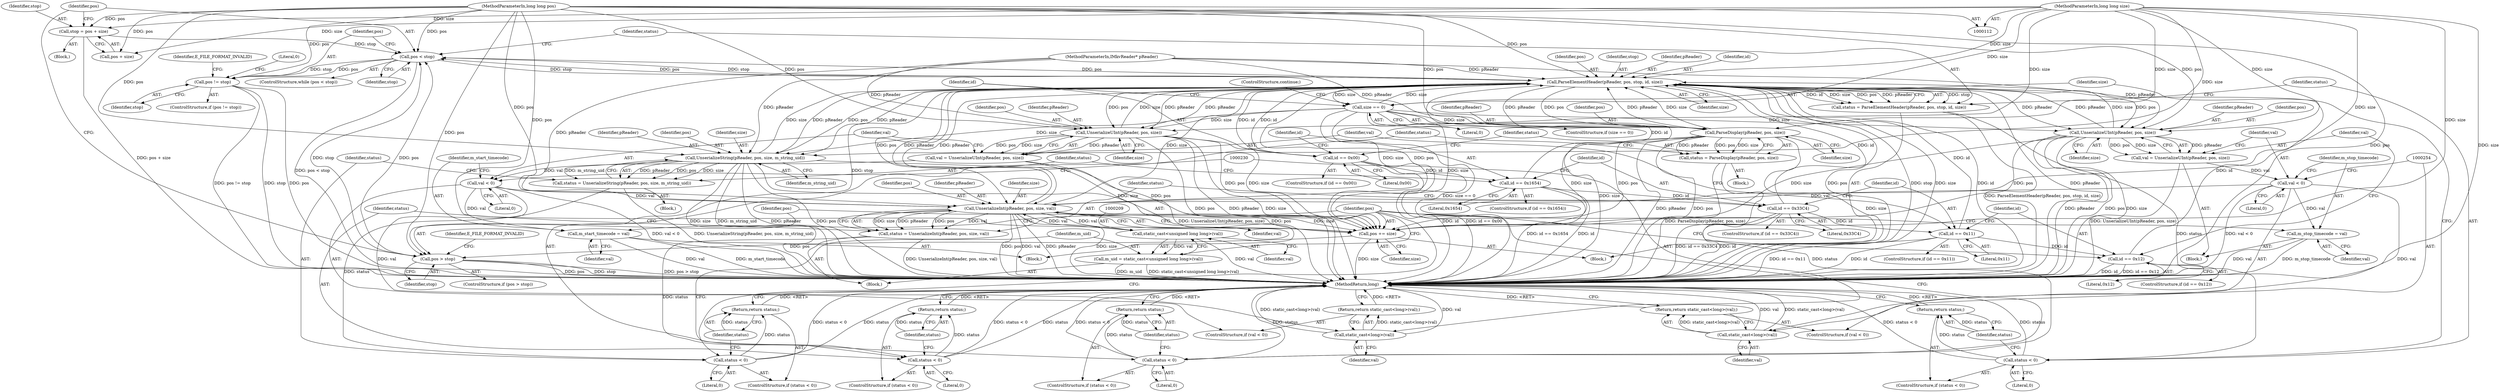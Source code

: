 digraph "0_Android_cc274e2abe8b2a6698a5c47d8aa4bb45f1f9538d_38@integer" {
"1000118" [label="(Call,stop = pos + size)"];
"1000114" [label="(MethodParameterIn,long long pos)"];
"1000115" [label="(MethodParameterIn,long long size)"];
"1000124" [label="(Call,pos < stop)"];
"1000133" [label="(Call,ParseElementHeader(pReader, pos, stop, id, size))"];
"1000131" [label="(Call,status = ParseElementHeader(pReader, pos, stop, id, size))"];
"1000140" [label="(Call,status < 0)"];
"1000143" [label="(Return,return status;)"];
"1000146" [label="(Call,size == 0)"];
"1000157" [label="(Call,ParseDisplay(pReader, pos, size))"];
"1000155" [label="(Call,status = ParseDisplay(pReader, pos, size))"];
"1000162" [label="(Call,status < 0)"];
"1000165" [label="(Return,return status;)"];
"1000259" [label="(Call,pos += size)"];
"1000263" [label="(Call,pos > stop)"];
"1000175" [label="(Call,UnserializeString(pReader, pos, size, m_string_uid))"];
"1000173" [label="(Call,status = UnserializeString(pReader, pos, size, m_string_uid))"];
"1000181" [label="(Call,status < 0)"];
"1000184" [label="(Return,return status;)"];
"1000195" [label="(Call,UnserializeInt(pReader, pos, size, val))"];
"1000193" [label="(Call,status = UnserializeInt(pReader, pos, size, val))"];
"1000201" [label="(Call,status < 0)"];
"1000204" [label="(Return,return status;)"];
"1000208" [label="(Call,static_cast<unsigned long long>(val))"];
"1000206" [label="(Call,m_uid = static_cast<unsigned long long>(val))"];
"1000220" [label="(Call,UnserializeUInt(pReader, pos, size))"];
"1000218" [label="(Call,val = UnserializeUInt(pReader, pos, size))"];
"1000225" [label="(Call,val < 0)"];
"1000229" [label="(Call,static_cast<long>(val))"];
"1000228" [label="(Return,return static_cast<long>(val);)"];
"1000232" [label="(Call,m_start_timecode = val)"];
"1000244" [label="(Call,UnserializeUInt(pReader, pos, size))"];
"1000242" [label="(Call,val = UnserializeUInt(pReader, pos, size))"];
"1000249" [label="(Call,val < 0)"];
"1000253" [label="(Call,static_cast<long>(val))"];
"1000252" [label="(Return,return static_cast<long>(val);)"];
"1000256" [label="(Call,m_stop_timecode = val)"];
"1000151" [label="(Call,id == 0x00)"];
"1000169" [label="(Call,id == 0x1654)"];
"1000188" [label="(Call,id == 0x33C4)"];
"1000213" [label="(Call,id == 0x11)"];
"1000237" [label="(Call,id == 0x12)"];
"1000269" [label="(Call,pos != stop)"];
"1000222" [label="(Identifier,pos)"];
"1000273" [label="(Identifier,E_FILE_FORMAT_INVALID)"];
"1000188" [label="(Call,id == 0x33C4)"];
"1000240" [label="(Block,)"];
"1000116" [label="(Block,)"];
"1000183" [label="(Literal,0)"];
"1000262" [label="(ControlStructure,if (pos > stop))"];
"1000205" [label="(Identifier,status)"];
"1000219" [label="(Identifier,val)"];
"1000199" [label="(Identifier,val)"];
"1000125" [label="(Identifier,pos)"];
"1000194" [label="(Identifier,status)"];
"1000257" [label="(Identifier,m_stop_timecode)"];
"1000231" [label="(Identifier,val)"];
"1000208" [label="(Call,static_cast<unsigned long long>(val))"];
"1000119" [label="(Identifier,stop)"];
"1000133" [label="(Call,ParseElementHeader(pReader, pos, stop, id, size))"];
"1000270" [label="(Identifier,pos)"];
"1000134" [label="(Identifier,pReader)"];
"1000166" [label="(Identifier,status)"];
"1000202" [label="(Identifier,status)"];
"1000140" [label="(Call,status < 0)"];
"1000227" [label="(Literal,0)"];
"1000172" [label="(Block,)"];
"1000271" [label="(Identifier,stop)"];
"1000256" [label="(Call,m_stop_timecode = val)"];
"1000143" [label="(Return,return status;)"];
"1000250" [label="(Identifier,val)"];
"1000232" [label="(Call,m_start_timecode = val)"];
"1000132" [label="(Identifier,status)"];
"1000131" [label="(Call,status = ParseElementHeader(pReader, pos, stop, id, size))"];
"1000258" [label="(Identifier,val)"];
"1000180" [label="(ControlStructure,if (status < 0))"];
"1000127" [label="(Block,)"];
"1000263" [label="(Call,pos > stop)"];
"1000269" [label="(Call,pos != stop)"];
"1000239" [label="(Literal,0x12)"];
"1000151" [label="(Call,id == 0x00)"];
"1000255" [label="(Identifier,val)"];
"1000200" [label="(ControlStructure,if (status < 0))"];
"1000246" [label="(Identifier,pos)"];
"1000113" [label="(MethodParameterIn,IMkvReader* pReader)"];
"1000181" [label="(Call,status < 0)"];
"1000223" [label="(Identifier,size)"];
"1000185" [label="(Identifier,status)"];
"1000249" [label="(Call,val < 0)"];
"1000137" [label="(Identifier,id)"];
"1000162" [label="(Call,status < 0)"];
"1000276" [label="(MethodReturn,long)"];
"1000135" [label="(Identifier,pos)"];
"1000204" [label="(Return,return status;)"];
"1000165" [label="(Return,return status;)"];
"1000215" [label="(Literal,0x11)"];
"1000164" [label="(Literal,0)"];
"1000267" [label="(Identifier,E_FILE_FORMAT_INVALID)"];
"1000171" [label="(Literal,0x1654)"];
"1000163" [label="(Identifier,status)"];
"1000243" [label="(Identifier,val)"];
"1000147" [label="(Identifier,size)"];
"1000177" [label="(Identifier,pos)"];
"1000216" [label="(Block,)"];
"1000149" [label="(ControlStructure,continue;)"];
"1000242" [label="(Call,val = UnserializeUInt(pReader, pos, size))"];
"1000244" [label="(Call,UnserializeUInt(pReader, pos, size))"];
"1000233" [label="(Identifier,m_start_timecode)"];
"1000168" [label="(ControlStructure,if (id == 0x1654))"];
"1000238" [label="(Identifier,id)"];
"1000248" [label="(ControlStructure,if (val < 0))"];
"1000170" [label="(Identifier,id)"];
"1000190" [label="(Literal,0x33C4)"];
"1000174" [label="(Identifier,status)"];
"1000158" [label="(Identifier,pReader)"];
"1000144" [label="(Identifier,status)"];
"1000114" [label="(MethodParameterIn,long long pos)"];
"1000193" [label="(Call,status = UnserializeInt(pReader, pos, size, val))"];
"1000178" [label="(Identifier,size)"];
"1000124" [label="(Call,pos < stop)"];
"1000138" [label="(Identifier,size)"];
"1000142" [label="(Literal,0)"];
"1000261" [label="(Identifier,size)"];
"1000169" [label="(Call,id == 0x1654)"];
"1000251" [label="(Literal,0)"];
"1000226" [label="(Identifier,val)"];
"1000206" [label="(Call,m_uid = static_cast<unsigned long long>(val))"];
"1000115" [label="(MethodParameterIn,long long size)"];
"1000176" [label="(Identifier,pReader)"];
"1000203" [label="(Literal,0)"];
"1000210" [label="(Identifier,val)"];
"1000236" [label="(ControlStructure,if (id == 0x12))"];
"1000264" [label="(Identifier,pos)"];
"1000120" [label="(Call,pos + size)"];
"1000161" [label="(ControlStructure,if (status < 0))"];
"1000139" [label="(ControlStructure,if (status < 0))"];
"1000150" [label="(ControlStructure,if (id == 0x00))"];
"1000253" [label="(Call,static_cast<long>(val))"];
"1000201" [label="(Call,status < 0)"];
"1000268" [label="(ControlStructure,if (pos != stop))"];
"1000145" [label="(ControlStructure,if (size == 0))"];
"1000265" [label="(Identifier,stop)"];
"1000220" [label="(Call,UnserializeUInt(pReader, pos, size))"];
"1000245" [label="(Identifier,pReader)"];
"1000153" [label="(Literal,0x00)"];
"1000197" [label="(Identifier,pos)"];
"1000157" [label="(Call,ParseDisplay(pReader, pos, size))"];
"1000123" [label="(ControlStructure,while (pos < stop))"];
"1000234" [label="(Identifier,val)"];
"1000136" [label="(Identifier,stop)"];
"1000155" [label="(Call,status = ParseDisplay(pReader, pos, size))"];
"1000252" [label="(Return,return static_cast<long>(val);)"];
"1000187" [label="(ControlStructure,if (id == 0x33C4))"];
"1000148" [label="(Literal,0)"];
"1000212" [label="(ControlStructure,if (id == 0x11))"];
"1000126" [label="(Identifier,stop)"];
"1000159" [label="(Identifier,pos)"];
"1000184" [label="(Return,return status;)"];
"1000218" [label="(Call,val = UnserializeUInt(pReader, pos, size))"];
"1000207" [label="(Identifier,m_uid)"];
"1000221" [label="(Identifier,pReader)"];
"1000214" [label="(Identifier,id)"];
"1000229" [label="(Call,static_cast<long>(val))"];
"1000237" [label="(Call,id == 0x12)"];
"1000228" [label="(Return,return static_cast<long>(val);)"];
"1000152" [label="(Identifier,id)"];
"1000196" [label="(Identifier,pReader)"];
"1000189" [label="(Identifier,id)"];
"1000225" [label="(Call,val < 0)"];
"1000118" [label="(Call,stop = pos + size)"];
"1000195" [label="(Call,UnserializeInt(pReader, pos, size, val))"];
"1000275" [label="(Literal,0)"];
"1000141" [label="(Identifier,status)"];
"1000247" [label="(Identifier,size)"];
"1000259" [label="(Call,pos += size)"];
"1000173" [label="(Call,status = UnserializeString(pReader, pos, size, m_string_uid))"];
"1000182" [label="(Identifier,status)"];
"1000156" [label="(Identifier,status)"];
"1000224" [label="(ControlStructure,if (val < 0))"];
"1000198" [label="(Identifier,size)"];
"1000191" [label="(Block,)"];
"1000179" [label="(Identifier,m_string_uid)"];
"1000160" [label="(Identifier,size)"];
"1000175" [label="(Call,UnserializeString(pReader, pos, size, m_string_uid))"];
"1000146" [label="(Call,size == 0)"];
"1000260" [label="(Identifier,pos)"];
"1000213" [label="(Call,id == 0x11)"];
"1000154" [label="(Block,)"];
"1000118" -> "1000116"  [label="AST: "];
"1000118" -> "1000120"  [label="CFG: "];
"1000119" -> "1000118"  [label="AST: "];
"1000120" -> "1000118"  [label="AST: "];
"1000125" -> "1000118"  [label="CFG: "];
"1000118" -> "1000276"  [label="DDG: pos + size"];
"1000114" -> "1000118"  [label="DDG: pos"];
"1000115" -> "1000118"  [label="DDG: size"];
"1000118" -> "1000124"  [label="DDG: stop"];
"1000114" -> "1000112"  [label="AST: "];
"1000114" -> "1000276"  [label="DDG: pos"];
"1000114" -> "1000120"  [label="DDG: pos"];
"1000114" -> "1000124"  [label="DDG: pos"];
"1000114" -> "1000133"  [label="DDG: pos"];
"1000114" -> "1000157"  [label="DDG: pos"];
"1000114" -> "1000175"  [label="DDG: pos"];
"1000114" -> "1000195"  [label="DDG: pos"];
"1000114" -> "1000220"  [label="DDG: pos"];
"1000114" -> "1000244"  [label="DDG: pos"];
"1000114" -> "1000259"  [label="DDG: pos"];
"1000114" -> "1000263"  [label="DDG: pos"];
"1000114" -> "1000269"  [label="DDG: pos"];
"1000115" -> "1000112"  [label="AST: "];
"1000115" -> "1000276"  [label="DDG: size"];
"1000115" -> "1000120"  [label="DDG: size"];
"1000115" -> "1000133"  [label="DDG: size"];
"1000115" -> "1000146"  [label="DDG: size"];
"1000115" -> "1000157"  [label="DDG: size"];
"1000115" -> "1000175"  [label="DDG: size"];
"1000115" -> "1000195"  [label="DDG: size"];
"1000115" -> "1000220"  [label="DDG: size"];
"1000115" -> "1000244"  [label="DDG: size"];
"1000115" -> "1000259"  [label="DDG: size"];
"1000124" -> "1000123"  [label="AST: "];
"1000124" -> "1000126"  [label="CFG: "];
"1000125" -> "1000124"  [label="AST: "];
"1000126" -> "1000124"  [label="AST: "];
"1000132" -> "1000124"  [label="CFG: "];
"1000270" -> "1000124"  [label="CFG: "];
"1000124" -> "1000276"  [label="DDG: pos < stop"];
"1000133" -> "1000124"  [label="DDG: pos"];
"1000133" -> "1000124"  [label="DDG: stop"];
"1000263" -> "1000124"  [label="DDG: pos"];
"1000263" -> "1000124"  [label="DDG: stop"];
"1000124" -> "1000133"  [label="DDG: pos"];
"1000124" -> "1000133"  [label="DDG: stop"];
"1000124" -> "1000269"  [label="DDG: pos"];
"1000124" -> "1000269"  [label="DDG: stop"];
"1000133" -> "1000131"  [label="AST: "];
"1000133" -> "1000138"  [label="CFG: "];
"1000134" -> "1000133"  [label="AST: "];
"1000135" -> "1000133"  [label="AST: "];
"1000136" -> "1000133"  [label="AST: "];
"1000137" -> "1000133"  [label="AST: "];
"1000138" -> "1000133"  [label="AST: "];
"1000131" -> "1000133"  [label="CFG: "];
"1000133" -> "1000276"  [label="DDG: pReader"];
"1000133" -> "1000276"  [label="DDG: pos"];
"1000133" -> "1000276"  [label="DDG: stop"];
"1000133" -> "1000276"  [label="DDG: size"];
"1000133" -> "1000276"  [label="DDG: id"];
"1000133" -> "1000131"  [label="DDG: stop"];
"1000133" -> "1000131"  [label="DDG: id"];
"1000133" -> "1000131"  [label="DDG: size"];
"1000133" -> "1000131"  [label="DDG: pos"];
"1000133" -> "1000131"  [label="DDG: pReader"];
"1000220" -> "1000133"  [label="DDG: pReader"];
"1000220" -> "1000133"  [label="DDG: size"];
"1000175" -> "1000133"  [label="DDG: pReader"];
"1000175" -> "1000133"  [label="DDG: size"];
"1000244" -> "1000133"  [label="DDG: pReader"];
"1000244" -> "1000133"  [label="DDG: size"];
"1000195" -> "1000133"  [label="DDG: pReader"];
"1000195" -> "1000133"  [label="DDG: size"];
"1000157" -> "1000133"  [label="DDG: pReader"];
"1000157" -> "1000133"  [label="DDG: size"];
"1000113" -> "1000133"  [label="DDG: pReader"];
"1000151" -> "1000133"  [label="DDG: id"];
"1000169" -> "1000133"  [label="DDG: id"];
"1000237" -> "1000133"  [label="DDG: id"];
"1000213" -> "1000133"  [label="DDG: id"];
"1000188" -> "1000133"  [label="DDG: id"];
"1000146" -> "1000133"  [label="DDG: size"];
"1000133" -> "1000146"  [label="DDG: size"];
"1000133" -> "1000151"  [label="DDG: id"];
"1000133" -> "1000157"  [label="DDG: pReader"];
"1000133" -> "1000157"  [label="DDG: pos"];
"1000133" -> "1000175"  [label="DDG: pReader"];
"1000133" -> "1000175"  [label="DDG: pos"];
"1000133" -> "1000195"  [label="DDG: pReader"];
"1000133" -> "1000195"  [label="DDG: pos"];
"1000133" -> "1000220"  [label="DDG: pReader"];
"1000133" -> "1000220"  [label="DDG: pos"];
"1000133" -> "1000244"  [label="DDG: pReader"];
"1000133" -> "1000244"  [label="DDG: pos"];
"1000133" -> "1000259"  [label="DDG: pos"];
"1000133" -> "1000263"  [label="DDG: stop"];
"1000131" -> "1000127"  [label="AST: "];
"1000132" -> "1000131"  [label="AST: "];
"1000141" -> "1000131"  [label="CFG: "];
"1000131" -> "1000276"  [label="DDG: ParseElementHeader(pReader, pos, stop, id, size)"];
"1000131" -> "1000140"  [label="DDG: status"];
"1000140" -> "1000139"  [label="AST: "];
"1000140" -> "1000142"  [label="CFG: "];
"1000141" -> "1000140"  [label="AST: "];
"1000142" -> "1000140"  [label="AST: "];
"1000144" -> "1000140"  [label="CFG: "];
"1000147" -> "1000140"  [label="CFG: "];
"1000140" -> "1000276"  [label="DDG: status"];
"1000140" -> "1000276"  [label="DDG: status < 0"];
"1000140" -> "1000143"  [label="DDG: status"];
"1000143" -> "1000139"  [label="AST: "];
"1000143" -> "1000144"  [label="CFG: "];
"1000144" -> "1000143"  [label="AST: "];
"1000276" -> "1000143"  [label="CFG: "];
"1000143" -> "1000276"  [label="DDG: <RET>"];
"1000144" -> "1000143"  [label="DDG: status"];
"1000146" -> "1000145"  [label="AST: "];
"1000146" -> "1000148"  [label="CFG: "];
"1000147" -> "1000146"  [label="AST: "];
"1000148" -> "1000146"  [label="AST: "];
"1000149" -> "1000146"  [label="CFG: "];
"1000152" -> "1000146"  [label="CFG: "];
"1000146" -> "1000276"  [label="DDG: size == 0"];
"1000146" -> "1000276"  [label="DDG: size"];
"1000146" -> "1000157"  [label="DDG: size"];
"1000146" -> "1000175"  [label="DDG: size"];
"1000146" -> "1000195"  [label="DDG: size"];
"1000146" -> "1000220"  [label="DDG: size"];
"1000146" -> "1000244"  [label="DDG: size"];
"1000146" -> "1000259"  [label="DDG: size"];
"1000157" -> "1000155"  [label="AST: "];
"1000157" -> "1000160"  [label="CFG: "];
"1000158" -> "1000157"  [label="AST: "];
"1000159" -> "1000157"  [label="AST: "];
"1000160" -> "1000157"  [label="AST: "];
"1000155" -> "1000157"  [label="CFG: "];
"1000157" -> "1000276"  [label="DDG: pos"];
"1000157" -> "1000276"  [label="DDG: size"];
"1000157" -> "1000276"  [label="DDG: pReader"];
"1000157" -> "1000155"  [label="DDG: pReader"];
"1000157" -> "1000155"  [label="DDG: pos"];
"1000157" -> "1000155"  [label="DDG: size"];
"1000113" -> "1000157"  [label="DDG: pReader"];
"1000157" -> "1000259"  [label="DDG: size"];
"1000157" -> "1000259"  [label="DDG: pos"];
"1000155" -> "1000154"  [label="AST: "];
"1000156" -> "1000155"  [label="AST: "];
"1000163" -> "1000155"  [label="CFG: "];
"1000155" -> "1000276"  [label="DDG: ParseDisplay(pReader, pos, size)"];
"1000155" -> "1000162"  [label="DDG: status"];
"1000162" -> "1000161"  [label="AST: "];
"1000162" -> "1000164"  [label="CFG: "];
"1000163" -> "1000162"  [label="AST: "];
"1000164" -> "1000162"  [label="AST: "];
"1000166" -> "1000162"  [label="CFG: "];
"1000260" -> "1000162"  [label="CFG: "];
"1000162" -> "1000276"  [label="DDG: status"];
"1000162" -> "1000276"  [label="DDG: status < 0"];
"1000162" -> "1000165"  [label="DDG: status"];
"1000165" -> "1000161"  [label="AST: "];
"1000165" -> "1000166"  [label="CFG: "];
"1000166" -> "1000165"  [label="AST: "];
"1000276" -> "1000165"  [label="CFG: "];
"1000165" -> "1000276"  [label="DDG: <RET>"];
"1000166" -> "1000165"  [label="DDG: status"];
"1000259" -> "1000127"  [label="AST: "];
"1000259" -> "1000261"  [label="CFG: "];
"1000260" -> "1000259"  [label="AST: "];
"1000261" -> "1000259"  [label="AST: "];
"1000264" -> "1000259"  [label="CFG: "];
"1000259" -> "1000276"  [label="DDG: size"];
"1000175" -> "1000259"  [label="DDG: size"];
"1000175" -> "1000259"  [label="DDG: pos"];
"1000220" -> "1000259"  [label="DDG: size"];
"1000220" -> "1000259"  [label="DDG: pos"];
"1000244" -> "1000259"  [label="DDG: size"];
"1000244" -> "1000259"  [label="DDG: pos"];
"1000195" -> "1000259"  [label="DDG: size"];
"1000195" -> "1000259"  [label="DDG: pos"];
"1000259" -> "1000263"  [label="DDG: pos"];
"1000263" -> "1000262"  [label="AST: "];
"1000263" -> "1000265"  [label="CFG: "];
"1000264" -> "1000263"  [label="AST: "];
"1000265" -> "1000263"  [label="AST: "];
"1000125" -> "1000263"  [label="CFG: "];
"1000267" -> "1000263"  [label="CFG: "];
"1000263" -> "1000276"  [label="DDG: stop"];
"1000263" -> "1000276"  [label="DDG: pos > stop"];
"1000263" -> "1000276"  [label="DDG: pos"];
"1000175" -> "1000173"  [label="AST: "];
"1000175" -> "1000179"  [label="CFG: "];
"1000176" -> "1000175"  [label="AST: "];
"1000177" -> "1000175"  [label="AST: "];
"1000178" -> "1000175"  [label="AST: "];
"1000179" -> "1000175"  [label="AST: "];
"1000173" -> "1000175"  [label="CFG: "];
"1000175" -> "1000276"  [label="DDG: size"];
"1000175" -> "1000276"  [label="DDG: m_string_uid"];
"1000175" -> "1000276"  [label="DDG: pReader"];
"1000175" -> "1000276"  [label="DDG: pos"];
"1000175" -> "1000173"  [label="DDG: pReader"];
"1000175" -> "1000173"  [label="DDG: pos"];
"1000175" -> "1000173"  [label="DDG: size"];
"1000175" -> "1000173"  [label="DDG: m_string_uid"];
"1000113" -> "1000175"  [label="DDG: pReader"];
"1000173" -> "1000172"  [label="AST: "];
"1000174" -> "1000173"  [label="AST: "];
"1000182" -> "1000173"  [label="CFG: "];
"1000173" -> "1000276"  [label="DDG: UnserializeString(pReader, pos, size, m_string_uid)"];
"1000173" -> "1000181"  [label="DDG: status"];
"1000181" -> "1000180"  [label="AST: "];
"1000181" -> "1000183"  [label="CFG: "];
"1000182" -> "1000181"  [label="AST: "];
"1000183" -> "1000181"  [label="AST: "];
"1000185" -> "1000181"  [label="CFG: "];
"1000260" -> "1000181"  [label="CFG: "];
"1000181" -> "1000276"  [label="DDG: status < 0"];
"1000181" -> "1000276"  [label="DDG: status"];
"1000181" -> "1000184"  [label="DDG: status"];
"1000184" -> "1000180"  [label="AST: "];
"1000184" -> "1000185"  [label="CFG: "];
"1000185" -> "1000184"  [label="AST: "];
"1000276" -> "1000184"  [label="CFG: "];
"1000184" -> "1000276"  [label="DDG: <RET>"];
"1000185" -> "1000184"  [label="DDG: status"];
"1000195" -> "1000193"  [label="AST: "];
"1000195" -> "1000199"  [label="CFG: "];
"1000196" -> "1000195"  [label="AST: "];
"1000197" -> "1000195"  [label="AST: "];
"1000198" -> "1000195"  [label="AST: "];
"1000199" -> "1000195"  [label="AST: "];
"1000193" -> "1000195"  [label="CFG: "];
"1000195" -> "1000276"  [label="DDG: pos"];
"1000195" -> "1000276"  [label="DDG: val"];
"1000195" -> "1000276"  [label="DDG: pReader"];
"1000195" -> "1000276"  [label="DDG: size"];
"1000195" -> "1000193"  [label="DDG: pReader"];
"1000195" -> "1000193"  [label="DDG: pos"];
"1000195" -> "1000193"  [label="DDG: size"];
"1000195" -> "1000193"  [label="DDG: val"];
"1000113" -> "1000195"  [label="DDG: pReader"];
"1000208" -> "1000195"  [label="DDG: val"];
"1000249" -> "1000195"  [label="DDG: val"];
"1000225" -> "1000195"  [label="DDG: val"];
"1000195" -> "1000208"  [label="DDG: val"];
"1000193" -> "1000191"  [label="AST: "];
"1000194" -> "1000193"  [label="AST: "];
"1000202" -> "1000193"  [label="CFG: "];
"1000193" -> "1000276"  [label="DDG: UnserializeInt(pReader, pos, size, val)"];
"1000193" -> "1000201"  [label="DDG: status"];
"1000201" -> "1000200"  [label="AST: "];
"1000201" -> "1000203"  [label="CFG: "];
"1000202" -> "1000201"  [label="AST: "];
"1000203" -> "1000201"  [label="AST: "];
"1000205" -> "1000201"  [label="CFG: "];
"1000207" -> "1000201"  [label="CFG: "];
"1000201" -> "1000276"  [label="DDG: status < 0"];
"1000201" -> "1000276"  [label="DDG: status"];
"1000201" -> "1000204"  [label="DDG: status"];
"1000204" -> "1000200"  [label="AST: "];
"1000204" -> "1000205"  [label="CFG: "];
"1000205" -> "1000204"  [label="AST: "];
"1000276" -> "1000204"  [label="CFG: "];
"1000204" -> "1000276"  [label="DDG: <RET>"];
"1000205" -> "1000204"  [label="DDG: status"];
"1000208" -> "1000206"  [label="AST: "];
"1000208" -> "1000210"  [label="CFG: "];
"1000209" -> "1000208"  [label="AST: "];
"1000210" -> "1000208"  [label="AST: "];
"1000206" -> "1000208"  [label="CFG: "];
"1000208" -> "1000276"  [label="DDG: val"];
"1000208" -> "1000206"  [label="DDG: val"];
"1000206" -> "1000191"  [label="AST: "];
"1000207" -> "1000206"  [label="AST: "];
"1000260" -> "1000206"  [label="CFG: "];
"1000206" -> "1000276"  [label="DDG: m_uid"];
"1000206" -> "1000276"  [label="DDG: static_cast<unsigned long long>(val)"];
"1000220" -> "1000218"  [label="AST: "];
"1000220" -> "1000223"  [label="CFG: "];
"1000221" -> "1000220"  [label="AST: "];
"1000222" -> "1000220"  [label="AST: "];
"1000223" -> "1000220"  [label="AST: "];
"1000218" -> "1000220"  [label="CFG: "];
"1000220" -> "1000276"  [label="DDG: pReader"];
"1000220" -> "1000276"  [label="DDG: size"];
"1000220" -> "1000276"  [label="DDG: pos"];
"1000220" -> "1000218"  [label="DDG: pReader"];
"1000220" -> "1000218"  [label="DDG: pos"];
"1000220" -> "1000218"  [label="DDG: size"];
"1000113" -> "1000220"  [label="DDG: pReader"];
"1000218" -> "1000216"  [label="AST: "];
"1000219" -> "1000218"  [label="AST: "];
"1000226" -> "1000218"  [label="CFG: "];
"1000218" -> "1000276"  [label="DDG: UnserializeUInt(pReader, pos, size)"];
"1000218" -> "1000225"  [label="DDG: val"];
"1000225" -> "1000224"  [label="AST: "];
"1000225" -> "1000227"  [label="CFG: "];
"1000226" -> "1000225"  [label="AST: "];
"1000227" -> "1000225"  [label="AST: "];
"1000230" -> "1000225"  [label="CFG: "];
"1000233" -> "1000225"  [label="CFG: "];
"1000225" -> "1000276"  [label="DDG: val < 0"];
"1000225" -> "1000229"  [label="DDG: val"];
"1000225" -> "1000232"  [label="DDG: val"];
"1000229" -> "1000228"  [label="AST: "];
"1000229" -> "1000231"  [label="CFG: "];
"1000230" -> "1000229"  [label="AST: "];
"1000231" -> "1000229"  [label="AST: "];
"1000228" -> "1000229"  [label="CFG: "];
"1000229" -> "1000276"  [label="DDG: static_cast<long>(val)"];
"1000229" -> "1000276"  [label="DDG: val"];
"1000229" -> "1000228"  [label="DDG: static_cast<long>(val)"];
"1000228" -> "1000224"  [label="AST: "];
"1000276" -> "1000228"  [label="CFG: "];
"1000228" -> "1000276"  [label="DDG: <RET>"];
"1000232" -> "1000216"  [label="AST: "];
"1000232" -> "1000234"  [label="CFG: "];
"1000233" -> "1000232"  [label="AST: "];
"1000234" -> "1000232"  [label="AST: "];
"1000260" -> "1000232"  [label="CFG: "];
"1000232" -> "1000276"  [label="DDG: m_start_timecode"];
"1000232" -> "1000276"  [label="DDG: val"];
"1000244" -> "1000242"  [label="AST: "];
"1000244" -> "1000247"  [label="CFG: "];
"1000245" -> "1000244"  [label="AST: "];
"1000246" -> "1000244"  [label="AST: "];
"1000247" -> "1000244"  [label="AST: "];
"1000242" -> "1000244"  [label="CFG: "];
"1000244" -> "1000276"  [label="DDG: pReader"];
"1000244" -> "1000276"  [label="DDG: pos"];
"1000244" -> "1000276"  [label="DDG: size"];
"1000244" -> "1000242"  [label="DDG: pReader"];
"1000244" -> "1000242"  [label="DDG: pos"];
"1000244" -> "1000242"  [label="DDG: size"];
"1000113" -> "1000244"  [label="DDG: pReader"];
"1000242" -> "1000240"  [label="AST: "];
"1000243" -> "1000242"  [label="AST: "];
"1000250" -> "1000242"  [label="CFG: "];
"1000242" -> "1000276"  [label="DDG: UnserializeUInt(pReader, pos, size)"];
"1000242" -> "1000249"  [label="DDG: val"];
"1000249" -> "1000248"  [label="AST: "];
"1000249" -> "1000251"  [label="CFG: "];
"1000250" -> "1000249"  [label="AST: "];
"1000251" -> "1000249"  [label="AST: "];
"1000254" -> "1000249"  [label="CFG: "];
"1000257" -> "1000249"  [label="CFG: "];
"1000249" -> "1000276"  [label="DDG: val < 0"];
"1000249" -> "1000253"  [label="DDG: val"];
"1000249" -> "1000256"  [label="DDG: val"];
"1000253" -> "1000252"  [label="AST: "];
"1000253" -> "1000255"  [label="CFG: "];
"1000254" -> "1000253"  [label="AST: "];
"1000255" -> "1000253"  [label="AST: "];
"1000252" -> "1000253"  [label="CFG: "];
"1000253" -> "1000276"  [label="DDG: static_cast<long>(val)"];
"1000253" -> "1000276"  [label="DDG: val"];
"1000253" -> "1000252"  [label="DDG: static_cast<long>(val)"];
"1000252" -> "1000248"  [label="AST: "];
"1000276" -> "1000252"  [label="CFG: "];
"1000252" -> "1000276"  [label="DDG: <RET>"];
"1000256" -> "1000240"  [label="AST: "];
"1000256" -> "1000258"  [label="CFG: "];
"1000257" -> "1000256"  [label="AST: "];
"1000258" -> "1000256"  [label="AST: "];
"1000260" -> "1000256"  [label="CFG: "];
"1000256" -> "1000276"  [label="DDG: val"];
"1000256" -> "1000276"  [label="DDG: m_stop_timecode"];
"1000151" -> "1000150"  [label="AST: "];
"1000151" -> "1000153"  [label="CFG: "];
"1000152" -> "1000151"  [label="AST: "];
"1000153" -> "1000151"  [label="AST: "];
"1000156" -> "1000151"  [label="CFG: "];
"1000170" -> "1000151"  [label="CFG: "];
"1000151" -> "1000276"  [label="DDG: id == 0x00"];
"1000151" -> "1000276"  [label="DDG: id"];
"1000151" -> "1000169"  [label="DDG: id"];
"1000169" -> "1000168"  [label="AST: "];
"1000169" -> "1000171"  [label="CFG: "];
"1000170" -> "1000169"  [label="AST: "];
"1000171" -> "1000169"  [label="AST: "];
"1000174" -> "1000169"  [label="CFG: "];
"1000189" -> "1000169"  [label="CFG: "];
"1000169" -> "1000276"  [label="DDG: id == 0x1654"];
"1000169" -> "1000276"  [label="DDG: id"];
"1000169" -> "1000188"  [label="DDG: id"];
"1000188" -> "1000187"  [label="AST: "];
"1000188" -> "1000190"  [label="CFG: "];
"1000189" -> "1000188"  [label="AST: "];
"1000190" -> "1000188"  [label="AST: "];
"1000194" -> "1000188"  [label="CFG: "];
"1000214" -> "1000188"  [label="CFG: "];
"1000188" -> "1000276"  [label="DDG: id == 0x33C4"];
"1000188" -> "1000276"  [label="DDG: id"];
"1000188" -> "1000213"  [label="DDG: id"];
"1000213" -> "1000212"  [label="AST: "];
"1000213" -> "1000215"  [label="CFG: "];
"1000214" -> "1000213"  [label="AST: "];
"1000215" -> "1000213"  [label="AST: "];
"1000219" -> "1000213"  [label="CFG: "];
"1000238" -> "1000213"  [label="CFG: "];
"1000213" -> "1000276"  [label="DDG: id"];
"1000213" -> "1000276"  [label="DDG: id == 0x11"];
"1000213" -> "1000237"  [label="DDG: id"];
"1000237" -> "1000236"  [label="AST: "];
"1000237" -> "1000239"  [label="CFG: "];
"1000238" -> "1000237"  [label="AST: "];
"1000239" -> "1000237"  [label="AST: "];
"1000243" -> "1000237"  [label="CFG: "];
"1000260" -> "1000237"  [label="CFG: "];
"1000237" -> "1000276"  [label="DDG: id == 0x12"];
"1000237" -> "1000276"  [label="DDG: id"];
"1000269" -> "1000268"  [label="AST: "];
"1000269" -> "1000271"  [label="CFG: "];
"1000270" -> "1000269"  [label="AST: "];
"1000271" -> "1000269"  [label="AST: "];
"1000273" -> "1000269"  [label="CFG: "];
"1000275" -> "1000269"  [label="CFG: "];
"1000269" -> "1000276"  [label="DDG: pos != stop"];
"1000269" -> "1000276"  [label="DDG: pos"];
"1000269" -> "1000276"  [label="DDG: stop"];
}
